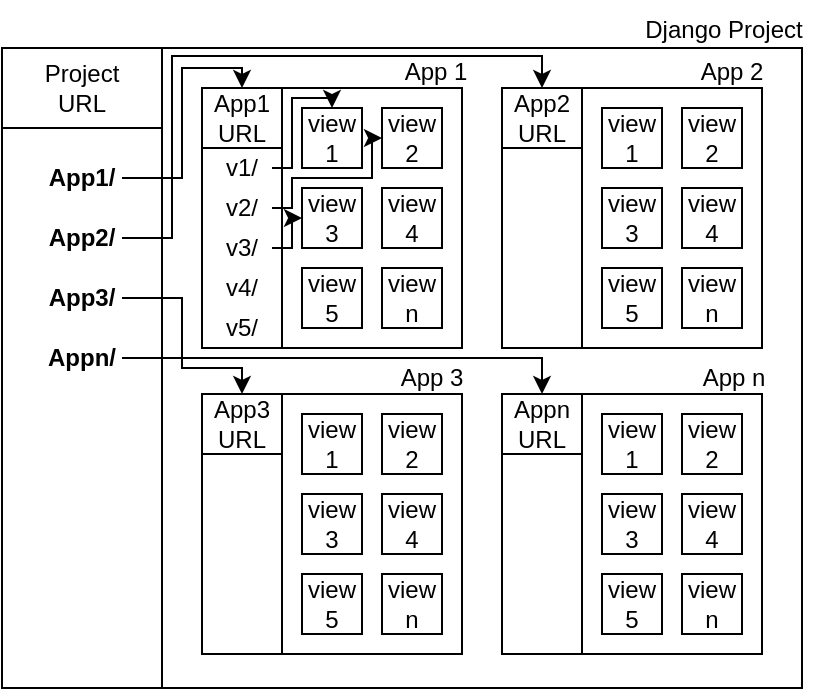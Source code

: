 <mxfile version="24.4.3" type="github">
  <diagram name="Page-1" id="xHAjWHPY_DkZx5Skzk0E">
    <mxGraphModel dx="607" dy="323" grid="1" gridSize="10" guides="1" tooltips="1" connect="1" arrows="1" fold="1" page="1" pageScale="1" pageWidth="850" pageHeight="1100" math="0" shadow="0">
      <root>
        <mxCell id="0" />
        <mxCell id="1" parent="0" />
        <mxCell id="JRVUR8td_TuOC18Qz_Jx-1" value="" style="rounded=0;whiteSpace=wrap;html=1;" vertex="1" parent="1">
          <mxGeometry x="200" y="480" width="400" height="320" as="geometry" />
        </mxCell>
        <mxCell id="JRVUR8td_TuOC18Qz_Jx-2" value="" style="whiteSpace=wrap;html=1;aspect=fixed;" vertex="1" parent="1">
          <mxGeometry x="280" y="480" width="320" height="320" as="geometry" />
        </mxCell>
        <mxCell id="JRVUR8td_TuOC18Qz_Jx-3" value="" style="whiteSpace=wrap;html=1;aspect=fixed;" vertex="1" parent="1">
          <mxGeometry x="300" y="500" width="130" height="130" as="geometry" />
        </mxCell>
        <mxCell id="JRVUR8td_TuOC18Qz_Jx-8" value="" style="rounded=0;whiteSpace=wrap;html=1;" vertex="1" parent="1">
          <mxGeometry x="340" y="500" width="90" height="130" as="geometry" />
        </mxCell>
        <mxCell id="JRVUR8td_TuOC18Qz_Jx-36" value="Django Project" style="text;html=1;align=center;verticalAlign=middle;whiteSpace=wrap;rounded=0;" vertex="1" parent="1">
          <mxGeometry x="516" y="456" width="90" height="30" as="geometry" />
        </mxCell>
        <mxCell id="JRVUR8td_TuOC18Qz_Jx-37" value="App 1" style="text;html=1;align=center;verticalAlign=middle;whiteSpace=wrap;rounded=0;" vertex="1" parent="1">
          <mxGeometry x="392" y="477" width="50" height="30" as="geometry" />
        </mxCell>
        <mxCell id="JRVUR8td_TuOC18Qz_Jx-38" value="" style="whiteSpace=wrap;html=1;aspect=fixed;" vertex="1" parent="1">
          <mxGeometry x="300" y="653" width="130" height="130" as="geometry" />
        </mxCell>
        <mxCell id="JRVUR8td_TuOC18Qz_Jx-39" value="" style="rounded=0;whiteSpace=wrap;html=1;" vertex="1" parent="1">
          <mxGeometry x="340" y="653" width="90" height="130" as="geometry" />
        </mxCell>
        <mxCell id="JRVUR8td_TuOC18Qz_Jx-46" value="App 3" style="text;html=1;align=center;verticalAlign=middle;whiteSpace=wrap;rounded=0;" vertex="1" parent="1">
          <mxGeometry x="390" y="630" width="50" height="30" as="geometry" />
        </mxCell>
        <mxCell id="JRVUR8td_TuOC18Qz_Jx-47" value="" style="whiteSpace=wrap;html=1;aspect=fixed;" vertex="1" parent="1">
          <mxGeometry x="450" y="500" width="130" height="130" as="geometry" />
        </mxCell>
        <mxCell id="JRVUR8td_TuOC18Qz_Jx-48" value="" style="rounded=0;whiteSpace=wrap;html=1;" vertex="1" parent="1">
          <mxGeometry x="490" y="500" width="90" height="130" as="geometry" />
        </mxCell>
        <mxCell id="JRVUR8td_TuOC18Qz_Jx-55" value="App 2" style="text;html=1;align=center;verticalAlign=middle;whiteSpace=wrap;rounded=0;" vertex="1" parent="1">
          <mxGeometry x="540" y="477" width="50" height="30" as="geometry" />
        </mxCell>
        <mxCell id="JRVUR8td_TuOC18Qz_Jx-56" value="" style="whiteSpace=wrap;html=1;aspect=fixed;" vertex="1" parent="1">
          <mxGeometry x="450" y="653" width="130" height="130" as="geometry" />
        </mxCell>
        <mxCell id="JRVUR8td_TuOC18Qz_Jx-57" value="" style="rounded=0;whiteSpace=wrap;html=1;" vertex="1" parent="1">
          <mxGeometry x="490" y="653" width="90" height="130" as="geometry" />
        </mxCell>
        <mxCell id="JRVUR8td_TuOC18Qz_Jx-64" value="App n" style="text;html=1;align=center;verticalAlign=middle;whiteSpace=wrap;rounded=0;" vertex="1" parent="1">
          <mxGeometry x="541" y="630" width="50" height="30" as="geometry" />
        </mxCell>
        <mxCell id="JRVUR8td_TuOC18Qz_Jx-70" value="" style="rounded=0;whiteSpace=wrap;html=1;" vertex="1" parent="1">
          <mxGeometry x="200" y="480" width="80" height="40" as="geometry" />
        </mxCell>
        <mxCell id="JRVUR8td_TuOC18Qz_Jx-65" value="Project&lt;div&gt;URL&lt;/div&gt;" style="text;html=1;align=center;verticalAlign=middle;whiteSpace=wrap;rounded=0;" vertex="1" parent="1">
          <mxGeometry x="210" y="485" width="60" height="30" as="geometry" />
        </mxCell>
        <mxCell id="JRVUR8td_TuOC18Qz_Jx-72" value="" style="rounded=0;whiteSpace=wrap;html=1;" vertex="1" parent="1">
          <mxGeometry x="450" y="500" width="40" height="30" as="geometry" />
        </mxCell>
        <mxCell id="JRVUR8td_TuOC18Qz_Jx-67" value="App2&lt;div&gt;URL&lt;/div&gt;" style="text;html=1;align=center;verticalAlign=middle;whiteSpace=wrap;rounded=0;" vertex="1" parent="1">
          <mxGeometry x="455" y="500" width="30" height="30" as="geometry" />
        </mxCell>
        <mxCell id="JRVUR8td_TuOC18Qz_Jx-73" value="" style="rounded=0;whiteSpace=wrap;html=1;" vertex="1" parent="1">
          <mxGeometry x="300" y="653" width="40" height="30" as="geometry" />
        </mxCell>
        <mxCell id="JRVUR8td_TuOC18Qz_Jx-68" value="App3&lt;div&gt;URL&lt;/div&gt;" style="text;html=1;align=center;verticalAlign=middle;whiteSpace=wrap;rounded=0;" vertex="1" parent="1">
          <mxGeometry x="305" y="653" width="30" height="30" as="geometry" />
        </mxCell>
        <mxCell id="JRVUR8td_TuOC18Qz_Jx-74" value="" style="rounded=0;whiteSpace=wrap;html=1;" vertex="1" parent="1">
          <mxGeometry x="450" y="653" width="40" height="30" as="geometry" />
        </mxCell>
        <mxCell id="JRVUR8td_TuOC18Qz_Jx-69" value="Appn&lt;div&gt;URL&lt;/div&gt;" style="text;html=1;align=center;verticalAlign=middle;whiteSpace=wrap;rounded=0;" vertex="1" parent="1">
          <mxGeometry x="455" y="653" width="30" height="30" as="geometry" />
        </mxCell>
        <mxCell id="JRVUR8td_TuOC18Qz_Jx-71" value="" style="rounded=0;whiteSpace=wrap;html=1;" vertex="1" parent="1">
          <mxGeometry x="300" y="500" width="40" height="30" as="geometry" />
        </mxCell>
        <mxCell id="JRVUR8td_TuOC18Qz_Jx-66" value="App1&lt;div&gt;URL&lt;/div&gt;" style="text;html=1;align=center;verticalAlign=middle;whiteSpace=wrap;rounded=0;" vertex="1" parent="1">
          <mxGeometry x="305" y="500" width="30" height="30" as="geometry" />
        </mxCell>
        <mxCell id="JRVUR8td_TuOC18Qz_Jx-81" value="" style="rounded=0;whiteSpace=wrap;html=1;" vertex="1" parent="1">
          <mxGeometry x="500" y="663" width="30" height="30" as="geometry" />
        </mxCell>
        <mxCell id="JRVUR8td_TuOC18Qz_Jx-82" value="" style="rounded=0;whiteSpace=wrap;html=1;" vertex="1" parent="1">
          <mxGeometry x="540" y="663" width="30" height="30" as="geometry" />
        </mxCell>
        <mxCell id="JRVUR8td_TuOC18Qz_Jx-83" value="" style="rounded=0;whiteSpace=wrap;html=1;" vertex="1" parent="1">
          <mxGeometry x="500" y="703" width="30" height="30" as="geometry" />
        </mxCell>
        <mxCell id="JRVUR8td_TuOC18Qz_Jx-84" value="" style="rounded=0;whiteSpace=wrap;html=1;" vertex="1" parent="1">
          <mxGeometry x="540" y="703" width="30" height="30" as="geometry" />
        </mxCell>
        <mxCell id="JRVUR8td_TuOC18Qz_Jx-85" value="" style="rounded=0;whiteSpace=wrap;html=1;" vertex="1" parent="1">
          <mxGeometry x="500" y="743" width="30" height="30" as="geometry" />
        </mxCell>
        <mxCell id="JRVUR8td_TuOC18Qz_Jx-86" value="" style="rounded=0;whiteSpace=wrap;html=1;" vertex="1" parent="1">
          <mxGeometry x="540" y="743" width="30" height="30" as="geometry" />
        </mxCell>
        <mxCell id="JRVUR8td_TuOC18Qz_Jx-87" value="view&lt;div&gt;1&lt;/div&gt;" style="text;html=1;align=center;verticalAlign=middle;whiteSpace=wrap;rounded=0;" vertex="1" parent="1">
          <mxGeometry x="500" y="663" width="30" height="30" as="geometry" />
        </mxCell>
        <mxCell id="JRVUR8td_TuOC18Qz_Jx-88" value="view&lt;div&gt;2&lt;/div&gt;" style="text;html=1;align=center;verticalAlign=middle;whiteSpace=wrap;rounded=0;" vertex="1" parent="1">
          <mxGeometry x="540" y="663" width="30" height="30" as="geometry" />
        </mxCell>
        <mxCell id="JRVUR8td_TuOC18Qz_Jx-89" value="view&lt;div&gt;3&lt;/div&gt;" style="text;html=1;align=center;verticalAlign=middle;whiteSpace=wrap;rounded=0;" vertex="1" parent="1">
          <mxGeometry x="500" y="703" width="30" height="30" as="geometry" />
        </mxCell>
        <mxCell id="JRVUR8td_TuOC18Qz_Jx-90" value="view&lt;div&gt;4&lt;/div&gt;" style="text;html=1;align=center;verticalAlign=middle;whiteSpace=wrap;rounded=0;" vertex="1" parent="1">
          <mxGeometry x="540" y="703" width="30" height="30" as="geometry" />
        </mxCell>
        <mxCell id="JRVUR8td_TuOC18Qz_Jx-91" value="view&lt;div&gt;5&lt;/div&gt;" style="text;html=1;align=center;verticalAlign=middle;whiteSpace=wrap;rounded=0;" vertex="1" parent="1">
          <mxGeometry x="500" y="743" width="30" height="30" as="geometry" />
        </mxCell>
        <mxCell id="JRVUR8td_TuOC18Qz_Jx-92" value="view&lt;div&gt;n&lt;/div&gt;" style="text;html=1;align=center;verticalAlign=middle;whiteSpace=wrap;rounded=0;" vertex="1" parent="1">
          <mxGeometry x="540" y="743" width="30" height="30" as="geometry" />
        </mxCell>
        <mxCell id="JRVUR8td_TuOC18Qz_Jx-93" value="" style="rounded=0;whiteSpace=wrap;html=1;" vertex="1" parent="1">
          <mxGeometry x="350" y="510" width="30" height="30" as="geometry" />
        </mxCell>
        <mxCell id="JRVUR8td_TuOC18Qz_Jx-94" value="" style="rounded=0;whiteSpace=wrap;html=1;" vertex="1" parent="1">
          <mxGeometry x="390" y="510" width="30" height="30" as="geometry" />
        </mxCell>
        <mxCell id="JRVUR8td_TuOC18Qz_Jx-95" value="" style="rounded=0;whiteSpace=wrap;html=1;" vertex="1" parent="1">
          <mxGeometry x="350" y="550" width="30" height="30" as="geometry" />
        </mxCell>
        <mxCell id="JRVUR8td_TuOC18Qz_Jx-96" value="" style="rounded=0;whiteSpace=wrap;html=1;" vertex="1" parent="1">
          <mxGeometry x="390" y="550" width="30" height="30" as="geometry" />
        </mxCell>
        <mxCell id="JRVUR8td_TuOC18Qz_Jx-97" value="" style="rounded=0;whiteSpace=wrap;html=1;" vertex="1" parent="1">
          <mxGeometry x="350" y="590" width="30" height="30" as="geometry" />
        </mxCell>
        <mxCell id="JRVUR8td_TuOC18Qz_Jx-98" value="" style="rounded=0;whiteSpace=wrap;html=1;" vertex="1" parent="1">
          <mxGeometry x="390" y="590" width="30" height="30" as="geometry" />
        </mxCell>
        <mxCell id="JRVUR8td_TuOC18Qz_Jx-99" value="view&lt;div&gt;1&lt;/div&gt;" style="text;html=1;align=center;verticalAlign=middle;whiteSpace=wrap;rounded=0;" vertex="1" parent="1">
          <mxGeometry x="350" y="510" width="30" height="30" as="geometry" />
        </mxCell>
        <mxCell id="JRVUR8td_TuOC18Qz_Jx-100" value="view&lt;div&gt;2&lt;/div&gt;" style="text;html=1;align=center;verticalAlign=middle;whiteSpace=wrap;rounded=0;" vertex="1" parent="1">
          <mxGeometry x="390" y="510" width="30" height="30" as="geometry" />
        </mxCell>
        <mxCell id="JRVUR8td_TuOC18Qz_Jx-101" value="view&lt;div&gt;3&lt;/div&gt;" style="text;html=1;align=center;verticalAlign=middle;whiteSpace=wrap;rounded=0;" vertex="1" parent="1">
          <mxGeometry x="350" y="550" width="30" height="30" as="geometry" />
        </mxCell>
        <mxCell id="JRVUR8td_TuOC18Qz_Jx-102" value="view&lt;div&gt;4&lt;/div&gt;" style="text;html=1;align=center;verticalAlign=middle;whiteSpace=wrap;rounded=0;" vertex="1" parent="1">
          <mxGeometry x="390" y="550" width="30" height="30" as="geometry" />
        </mxCell>
        <mxCell id="JRVUR8td_TuOC18Qz_Jx-103" value="view&lt;div&gt;5&lt;/div&gt;" style="text;html=1;align=center;verticalAlign=middle;whiteSpace=wrap;rounded=0;" vertex="1" parent="1">
          <mxGeometry x="350" y="590" width="30" height="30" as="geometry" />
        </mxCell>
        <mxCell id="JRVUR8td_TuOC18Qz_Jx-104" value="view&lt;div&gt;n&lt;/div&gt;" style="text;html=1;align=center;verticalAlign=middle;whiteSpace=wrap;rounded=0;" vertex="1" parent="1">
          <mxGeometry x="390" y="590" width="30" height="30" as="geometry" />
        </mxCell>
        <mxCell id="JRVUR8td_TuOC18Qz_Jx-105" value="" style="rounded=0;whiteSpace=wrap;html=1;" vertex="1" parent="1">
          <mxGeometry x="500" y="510" width="30" height="30" as="geometry" />
        </mxCell>
        <mxCell id="JRVUR8td_TuOC18Qz_Jx-106" value="" style="rounded=0;whiteSpace=wrap;html=1;" vertex="1" parent="1">
          <mxGeometry x="540" y="510" width="30" height="30" as="geometry" />
        </mxCell>
        <mxCell id="JRVUR8td_TuOC18Qz_Jx-107" value="" style="rounded=0;whiteSpace=wrap;html=1;" vertex="1" parent="1">
          <mxGeometry x="500" y="550" width="30" height="30" as="geometry" />
        </mxCell>
        <mxCell id="JRVUR8td_TuOC18Qz_Jx-108" value="" style="rounded=0;whiteSpace=wrap;html=1;" vertex="1" parent="1">
          <mxGeometry x="540" y="550" width="30" height="30" as="geometry" />
        </mxCell>
        <mxCell id="JRVUR8td_TuOC18Qz_Jx-109" value="" style="rounded=0;whiteSpace=wrap;html=1;" vertex="1" parent="1">
          <mxGeometry x="500" y="590" width="30" height="30" as="geometry" />
        </mxCell>
        <mxCell id="JRVUR8td_TuOC18Qz_Jx-110" value="" style="rounded=0;whiteSpace=wrap;html=1;" vertex="1" parent="1">
          <mxGeometry x="540" y="590" width="30" height="30" as="geometry" />
        </mxCell>
        <mxCell id="JRVUR8td_TuOC18Qz_Jx-111" value="view&lt;div&gt;1&lt;/div&gt;" style="text;html=1;align=center;verticalAlign=middle;whiteSpace=wrap;rounded=0;" vertex="1" parent="1">
          <mxGeometry x="500" y="510" width="30" height="30" as="geometry" />
        </mxCell>
        <mxCell id="JRVUR8td_TuOC18Qz_Jx-112" value="view&lt;div&gt;2&lt;/div&gt;" style="text;html=1;align=center;verticalAlign=middle;whiteSpace=wrap;rounded=0;" vertex="1" parent="1">
          <mxGeometry x="540" y="510" width="30" height="30" as="geometry" />
        </mxCell>
        <mxCell id="JRVUR8td_TuOC18Qz_Jx-113" value="view&lt;div&gt;3&lt;/div&gt;" style="text;html=1;align=center;verticalAlign=middle;whiteSpace=wrap;rounded=0;" vertex="1" parent="1">
          <mxGeometry x="500" y="550" width="30" height="30" as="geometry" />
        </mxCell>
        <mxCell id="JRVUR8td_TuOC18Qz_Jx-114" value="view&lt;div&gt;4&lt;/div&gt;" style="text;html=1;align=center;verticalAlign=middle;whiteSpace=wrap;rounded=0;" vertex="1" parent="1">
          <mxGeometry x="540" y="550" width="30" height="30" as="geometry" />
        </mxCell>
        <mxCell id="JRVUR8td_TuOC18Qz_Jx-115" value="view&lt;div&gt;5&lt;/div&gt;" style="text;html=1;align=center;verticalAlign=middle;whiteSpace=wrap;rounded=0;" vertex="1" parent="1">
          <mxGeometry x="500" y="590" width="30" height="30" as="geometry" />
        </mxCell>
        <mxCell id="JRVUR8td_TuOC18Qz_Jx-116" value="view&lt;div&gt;n&lt;/div&gt;" style="text;html=1;align=center;verticalAlign=middle;whiteSpace=wrap;rounded=0;" vertex="1" parent="1">
          <mxGeometry x="540" y="590" width="30" height="30" as="geometry" />
        </mxCell>
        <mxCell id="JRVUR8td_TuOC18Qz_Jx-117" value="" style="rounded=0;whiteSpace=wrap;html=1;" vertex="1" parent="1">
          <mxGeometry x="350" y="663" width="30" height="30" as="geometry" />
        </mxCell>
        <mxCell id="JRVUR8td_TuOC18Qz_Jx-118" value="" style="rounded=0;whiteSpace=wrap;html=1;" vertex="1" parent="1">
          <mxGeometry x="390" y="663" width="30" height="30" as="geometry" />
        </mxCell>
        <mxCell id="JRVUR8td_TuOC18Qz_Jx-119" value="" style="rounded=0;whiteSpace=wrap;html=1;" vertex="1" parent="1">
          <mxGeometry x="350" y="703" width="30" height="30" as="geometry" />
        </mxCell>
        <mxCell id="JRVUR8td_TuOC18Qz_Jx-120" value="" style="rounded=0;whiteSpace=wrap;html=1;" vertex="1" parent="1">
          <mxGeometry x="390" y="703" width="30" height="30" as="geometry" />
        </mxCell>
        <mxCell id="JRVUR8td_TuOC18Qz_Jx-121" value="" style="rounded=0;whiteSpace=wrap;html=1;" vertex="1" parent="1">
          <mxGeometry x="350" y="743" width="30" height="30" as="geometry" />
        </mxCell>
        <mxCell id="JRVUR8td_TuOC18Qz_Jx-122" value="" style="rounded=0;whiteSpace=wrap;html=1;" vertex="1" parent="1">
          <mxGeometry x="390" y="743" width="30" height="30" as="geometry" />
        </mxCell>
        <mxCell id="JRVUR8td_TuOC18Qz_Jx-123" value="view&lt;div&gt;1&lt;/div&gt;" style="text;html=1;align=center;verticalAlign=middle;whiteSpace=wrap;rounded=0;" vertex="1" parent="1">
          <mxGeometry x="350" y="663" width="30" height="30" as="geometry" />
        </mxCell>
        <mxCell id="JRVUR8td_TuOC18Qz_Jx-124" value="view&lt;div&gt;2&lt;/div&gt;" style="text;html=1;align=center;verticalAlign=middle;whiteSpace=wrap;rounded=0;" vertex="1" parent="1">
          <mxGeometry x="390" y="663" width="30" height="30" as="geometry" />
        </mxCell>
        <mxCell id="JRVUR8td_TuOC18Qz_Jx-125" value="view&lt;div&gt;3&lt;/div&gt;" style="text;html=1;align=center;verticalAlign=middle;whiteSpace=wrap;rounded=0;" vertex="1" parent="1">
          <mxGeometry x="350" y="703" width="30" height="30" as="geometry" />
        </mxCell>
        <mxCell id="JRVUR8td_TuOC18Qz_Jx-126" value="view&lt;div&gt;4&lt;/div&gt;" style="text;html=1;align=center;verticalAlign=middle;whiteSpace=wrap;rounded=0;" vertex="1" parent="1">
          <mxGeometry x="390" y="703" width="30" height="30" as="geometry" />
        </mxCell>
        <mxCell id="JRVUR8td_TuOC18Qz_Jx-127" value="view&lt;div&gt;5&lt;/div&gt;" style="text;html=1;align=center;verticalAlign=middle;whiteSpace=wrap;rounded=0;" vertex="1" parent="1">
          <mxGeometry x="350" y="743" width="30" height="30" as="geometry" />
        </mxCell>
        <mxCell id="JRVUR8td_TuOC18Qz_Jx-128" value="view&lt;div&gt;n&lt;/div&gt;" style="text;html=1;align=center;verticalAlign=middle;whiteSpace=wrap;rounded=0;" vertex="1" parent="1">
          <mxGeometry x="390" y="743" width="30" height="30" as="geometry" />
        </mxCell>
        <mxCell id="JRVUR8td_TuOC18Qz_Jx-130" style="edgeStyle=orthogonalEdgeStyle;rounded=0;orthogonalLoop=1;jettySize=auto;html=1;exitX=1;exitY=0.5;exitDx=0;exitDy=0;entryX=0.5;entryY=0;entryDx=0;entryDy=0;" edge="1" parent="1" target="JRVUR8td_TuOC18Qz_Jx-66">
          <mxGeometry relative="1" as="geometry">
            <mxPoint x="260" y="545" as="sourcePoint" />
            <mxPoint x="362.5" y="500" as="targetPoint" />
            <Array as="points">
              <mxPoint x="290" y="545" />
              <mxPoint x="290" y="490" />
              <mxPoint x="320" y="490" />
            </Array>
          </mxGeometry>
        </mxCell>
        <mxCell id="JRVUR8td_TuOC18Qz_Jx-129" value="App1/" style="text;html=1;align=center;verticalAlign=middle;whiteSpace=wrap;rounded=0;fontStyle=1" vertex="1" parent="1">
          <mxGeometry x="220" y="530" width="40" height="30" as="geometry" />
        </mxCell>
        <mxCell id="JRVUR8td_TuOC18Qz_Jx-137" style="edgeStyle=orthogonalEdgeStyle;rounded=0;orthogonalLoop=1;jettySize=auto;html=1;exitX=1;exitY=0.5;exitDx=0;exitDy=0;entryX=0.5;entryY=0;entryDx=0;entryDy=0;" edge="1" parent="1" source="JRVUR8td_TuOC18Qz_Jx-131" target="JRVUR8td_TuOC18Qz_Jx-67">
          <mxGeometry relative="1" as="geometry">
            <mxPoint x="255" y="569" as="sourcePoint" />
            <mxPoint x="507.5" y="494" as="targetPoint" />
            <Array as="points">
              <mxPoint x="285" y="575" />
              <mxPoint x="285" y="484" />
              <mxPoint x="470" y="484" />
            </Array>
          </mxGeometry>
        </mxCell>
        <mxCell id="JRVUR8td_TuOC18Qz_Jx-131" value="App2/" style="text;html=1;align=center;verticalAlign=middle;whiteSpace=wrap;rounded=0;fontStyle=1" vertex="1" parent="1">
          <mxGeometry x="220" y="560" width="40" height="30" as="geometry" />
        </mxCell>
        <mxCell id="JRVUR8td_TuOC18Qz_Jx-136" style="edgeStyle=orthogonalEdgeStyle;rounded=0;orthogonalLoop=1;jettySize=auto;html=1;exitX=1;exitY=0.5;exitDx=0;exitDy=0;entryX=0.5;entryY=0;entryDx=0;entryDy=0;" edge="1" parent="1" source="JRVUR8td_TuOC18Qz_Jx-132" target="JRVUR8td_TuOC18Qz_Jx-68">
          <mxGeometry relative="1" as="geometry">
            <Array as="points">
              <mxPoint x="290" y="605" />
              <mxPoint x="290" y="640" />
              <mxPoint x="320" y="640" />
            </Array>
          </mxGeometry>
        </mxCell>
        <mxCell id="JRVUR8td_TuOC18Qz_Jx-132" value="App3&lt;span style=&quot;background-color: initial;&quot;&gt;/&lt;/span&gt;" style="text;html=1;align=center;verticalAlign=middle;whiteSpace=wrap;rounded=0;fontStyle=1" vertex="1" parent="1">
          <mxGeometry x="220" y="590" width="40" height="30" as="geometry" />
        </mxCell>
        <mxCell id="JRVUR8td_TuOC18Qz_Jx-135" style="edgeStyle=orthogonalEdgeStyle;rounded=0;orthogonalLoop=1;jettySize=auto;html=1;exitX=1;exitY=0.5;exitDx=0;exitDy=0;entryX=0.5;entryY=0;entryDx=0;entryDy=0;" edge="1" parent="1" source="JRVUR8td_TuOC18Qz_Jx-133" target="JRVUR8td_TuOC18Qz_Jx-69">
          <mxGeometry relative="1" as="geometry">
            <Array as="points">
              <mxPoint x="470" y="635" />
            </Array>
          </mxGeometry>
        </mxCell>
        <mxCell id="JRVUR8td_TuOC18Qz_Jx-133" value="Appn&lt;span style=&quot;background-color: initial;&quot;&gt;/&lt;/span&gt;" style="text;html=1;align=center;verticalAlign=middle;whiteSpace=wrap;rounded=0;fontStyle=1" vertex="1" parent="1">
          <mxGeometry x="220" y="620" width="40" height="30" as="geometry" />
        </mxCell>
        <mxCell id="JRVUR8td_TuOC18Qz_Jx-164" style="edgeStyle=orthogonalEdgeStyle;rounded=0;orthogonalLoop=1;jettySize=auto;html=1;entryX=0.5;entryY=0;entryDx=0;entryDy=0;" edge="1" parent="1" source="JRVUR8td_TuOC18Qz_Jx-159" target="JRVUR8td_TuOC18Qz_Jx-99">
          <mxGeometry relative="1" as="geometry">
            <mxPoint x="330" y="545" as="sourcePoint" />
            <mxPoint x="360" y="515" as="targetPoint" />
            <Array as="points">
              <mxPoint x="345" y="540" />
              <mxPoint x="345" y="505" />
              <mxPoint x="365" y="505" />
            </Array>
          </mxGeometry>
        </mxCell>
        <mxCell id="JRVUR8td_TuOC18Qz_Jx-159" value="v1/" style="text;html=1;align=center;verticalAlign=middle;whiteSpace=wrap;rounded=0;" vertex="1" parent="1">
          <mxGeometry x="305" y="530" width="30" height="20" as="geometry" />
        </mxCell>
        <mxCell id="JRVUR8td_TuOC18Qz_Jx-160" value="v2/" style="text;html=1;align=center;verticalAlign=middle;whiteSpace=wrap;rounded=0;" vertex="1" parent="1">
          <mxGeometry x="305" y="550" width="30" height="20" as="geometry" />
        </mxCell>
        <mxCell id="JRVUR8td_TuOC18Qz_Jx-161" value="v3/" style="text;html=1;align=center;verticalAlign=middle;whiteSpace=wrap;rounded=0;" vertex="1" parent="1">
          <mxGeometry x="305" y="570" width="30" height="20" as="geometry" />
        </mxCell>
        <mxCell id="JRVUR8td_TuOC18Qz_Jx-162" value="v4/" style="text;html=1;align=center;verticalAlign=middle;whiteSpace=wrap;rounded=0;" vertex="1" parent="1">
          <mxGeometry x="305" y="590" width="30" height="20" as="geometry" />
        </mxCell>
        <mxCell id="JRVUR8td_TuOC18Qz_Jx-163" value="v5/" style="text;html=1;align=center;verticalAlign=middle;whiteSpace=wrap;rounded=0;" vertex="1" parent="1">
          <mxGeometry x="305" y="610" width="30" height="20" as="geometry" />
        </mxCell>
        <mxCell id="JRVUR8td_TuOC18Qz_Jx-169" style="edgeStyle=orthogonalEdgeStyle;rounded=0;orthogonalLoop=1;jettySize=auto;html=1;entryX=0;entryY=0.5;entryDx=0;entryDy=0;exitX=1;exitY=0.5;exitDx=0;exitDy=0;" edge="1" parent="1" source="JRVUR8td_TuOC18Qz_Jx-160">
          <mxGeometry relative="1" as="geometry">
            <mxPoint x="340" y="560" as="sourcePoint" />
            <mxPoint x="390" y="525" as="targetPoint" />
            <Array as="points">
              <mxPoint x="345" y="560" />
              <mxPoint x="345" y="545" />
              <mxPoint x="385" y="545" />
              <mxPoint x="385" y="525" />
            </Array>
          </mxGeometry>
        </mxCell>
        <mxCell id="JRVUR8td_TuOC18Qz_Jx-171" style="edgeStyle=orthogonalEdgeStyle;rounded=0;orthogonalLoop=1;jettySize=auto;html=1;exitX=1;exitY=0.5;exitDx=0;exitDy=0;" edge="1" parent="1" source="JRVUR8td_TuOC18Qz_Jx-161">
          <mxGeometry relative="1" as="geometry">
            <mxPoint x="340" y="580" as="sourcePoint" />
            <mxPoint x="350" y="565" as="targetPoint" />
            <Array as="points">
              <mxPoint x="345" y="580" />
              <mxPoint x="345" y="565" />
            </Array>
          </mxGeometry>
        </mxCell>
      </root>
    </mxGraphModel>
  </diagram>
</mxfile>
